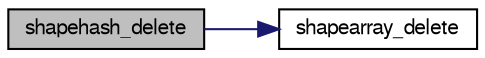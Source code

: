 digraph "shapehash_delete"
{
 // LATEX_PDF_SIZE
  bgcolor="transparent";
  edge [fontname="FreeSans",fontsize="10",labelfontname="FreeSans",labelfontsize="10"];
  node [fontname="FreeSans",fontsize="10",shape=record];
  rankdir="LR";
  Node1 [label="shapehash_delete",height=0.2,width=0.4,color="black", fillcolor="grey75", style="filled", fontcolor="black",tooltip="Free the hash table."];
  Node1 -> Node2 [color="midnightblue",fontsize="10",style="solid",fontname="FreeSans"];
  Node2 [label="shapearray_delete",height=0.2,width=0.4,color="black",URL="$perft_8c.html#aea58f74c9d8bf3a380fed5c903acf76a",tooltip="array supression."];
}
